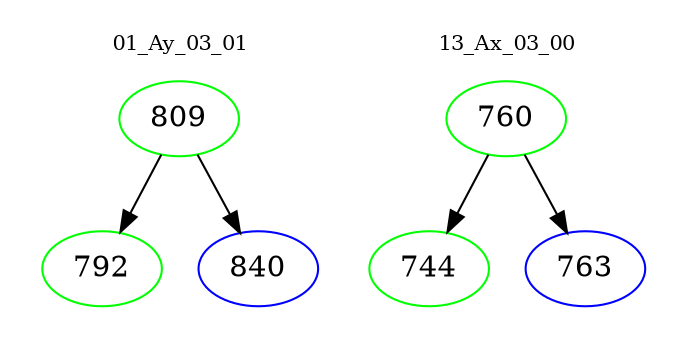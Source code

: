 digraph{
subgraph cluster_0 {
color = white
label = "01_Ay_03_01";
fontsize=10;
T0_809 [label="809", color="green"]
T0_809 -> T0_792 [color="black"]
T0_792 [label="792", color="green"]
T0_809 -> T0_840 [color="black"]
T0_840 [label="840", color="blue"]
}
subgraph cluster_1 {
color = white
label = "13_Ax_03_00";
fontsize=10;
T1_760 [label="760", color="green"]
T1_760 -> T1_744 [color="black"]
T1_744 [label="744", color="green"]
T1_760 -> T1_763 [color="black"]
T1_763 [label="763", color="blue"]
}
}
